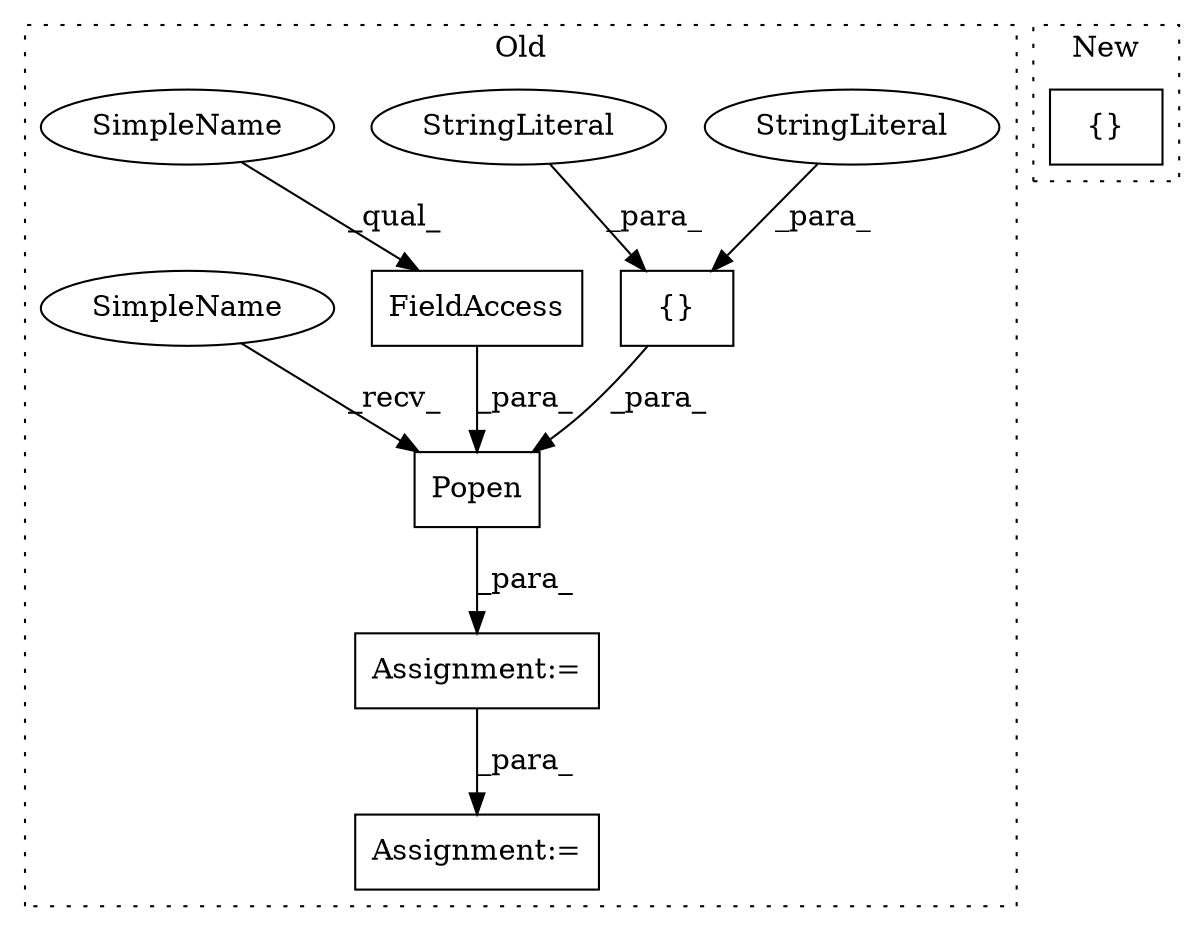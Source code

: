 digraph G {
subgraph cluster0 {
1 [label="Popen" a="32" s="3055,3257" l="6,1" shape="box"];
3 [label="Assignment:=" a="7" s="3309" l="1" shape="box"];
4 [label="FieldAccess" a="22" s="3242" l="15" shape="box"];
5 [label="{}" a="4" s="3073,3240" l="1,1" shape="box"];
6 [label="StringLiteral" a="45" s="3074" l="6" shape="ellipse"];
7 [label="StringLiteral" a="45" s="3178" l="62" shape="ellipse"];
8 [label="Assignment:=" a="7" s="3043" l="1" shape="box"];
9 [label="SimpleName" a="42" s="3242" l="10" shape="ellipse"];
10 [label="SimpleName" a="42" s="3044" l="10" shape="ellipse"];
label = "Old";
style="dotted";
}
subgraph cluster1 {
2 [label="{}" a="4" s="2812,2914" l="1,1" shape="box"];
label = "New";
style="dotted";
}
1 -> 8 [label="_para_"];
4 -> 1 [label="_para_"];
5 -> 1 [label="_para_"];
6 -> 5 [label="_para_"];
7 -> 5 [label="_para_"];
8 -> 3 [label="_para_"];
9 -> 4 [label="_qual_"];
10 -> 1 [label="_recv_"];
}